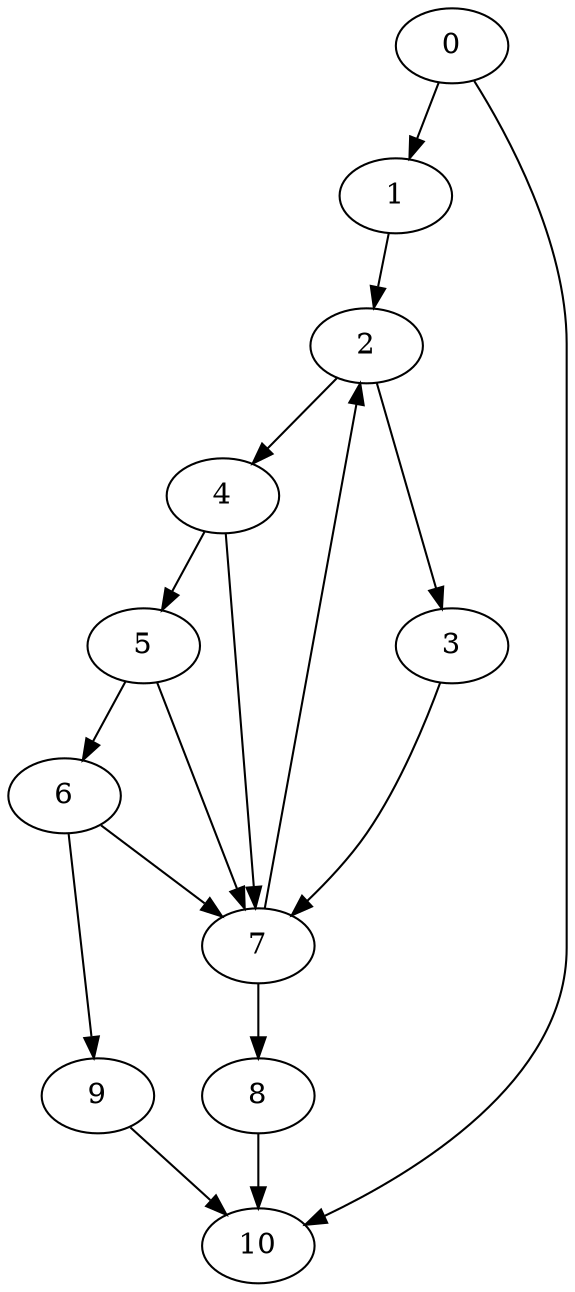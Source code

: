 digraph {
	0
	1
	2
	3
	4
	5
	6
	7
	8
	9
	10
	0 -> 1
	2 -> 3
	5 -> 6
	0 -> 10
	8 -> 10
	9 -> 10
	1 -> 2
	7 -> 2
	2 -> 4
	4 -> 5
	5 -> 7
	6 -> 7
	3 -> 7
	4 -> 7
	7 -> 8
	6 -> 9
}
